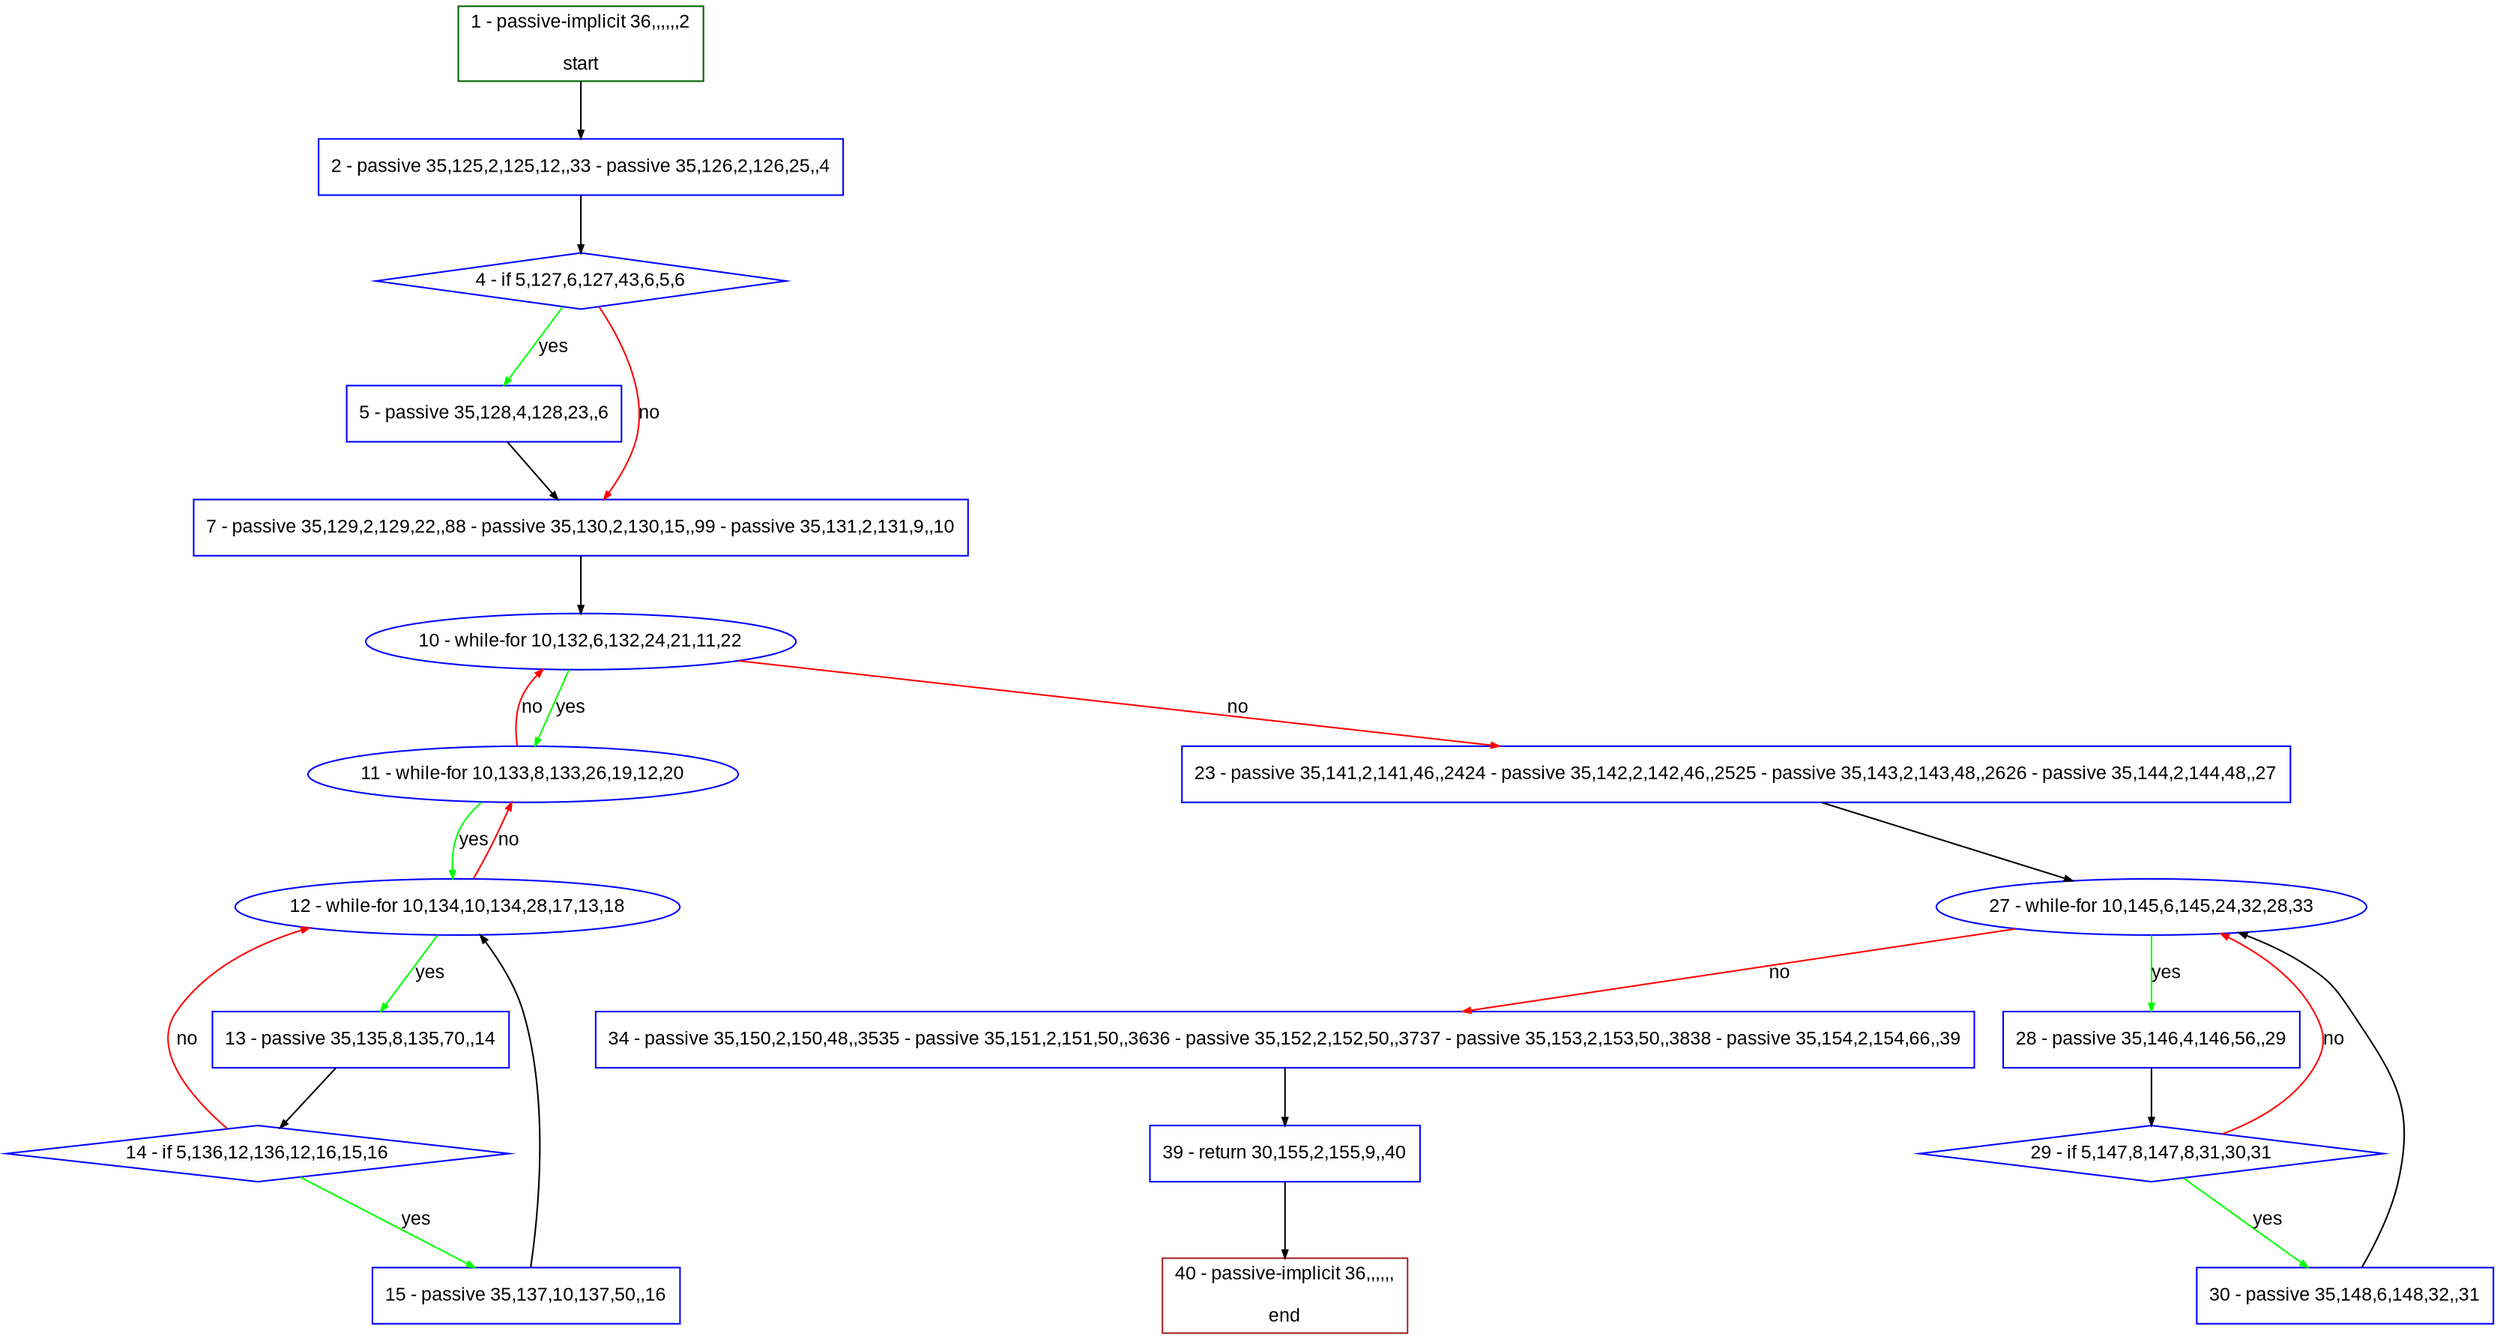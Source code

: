 digraph "" {
  graph [pack="true", label="", fontsize="12", packmode="clust", fontname="Arial", fillcolor="#FFFFCC", bgcolor="white", style="rounded,filled", compound="true"];
  node [node_initialized="no", label="", color="grey", fontsize="12", fillcolor="white", fontname="Arial", style="filled", shape="rectangle", compound="true", fixedsize="false"];
  edge [fontcolor="black", arrowhead="normal", arrowtail="none", arrowsize="0.5", ltail="", label="", color="black", fontsize="12", lhead="", fontname="Arial", dir="forward", compound="true"];
  __N1 [label="2 - passive 35,125,2,125,12,,33 - passive 35,126,2,126,25,,4", color="#0000ff", fillcolor="#ffffff", style="filled", shape="box"];
  __N2 [label="1 - passive-implicit 36,,,,,,2\n\nstart", color="#006400", fillcolor="#ffffff", style="filled", shape="box"];
  __N3 [label="4 - if 5,127,6,127,43,6,5,6", color="#0000ff", fillcolor="#ffffff", style="filled", shape="diamond"];
  __N4 [label="5 - passive 35,128,4,128,23,,6", color="#0000ff", fillcolor="#ffffff", style="filled", shape="box"];
  __N5 [label="7 - passive 35,129,2,129,22,,88 - passive 35,130,2,130,15,,99 - passive 35,131,2,131,9,,10", color="#0000ff", fillcolor="#ffffff", style="filled", shape="box"];
  __N6 [label="10 - while-for 10,132,6,132,24,21,11,22", color="#0000ff", fillcolor="#ffffff", style="filled", shape="oval"];
  __N7 [label="11 - while-for 10,133,8,133,26,19,12,20", color="#0000ff", fillcolor="#ffffff", style="filled", shape="oval"];
  __N8 [label="23 - passive 35,141,2,141,46,,2424 - passive 35,142,2,142,46,,2525 - passive 35,143,2,143,48,,2626 - passive 35,144,2,144,48,,27", color="#0000ff", fillcolor="#ffffff", style="filled", shape="box"];
  __N9 [label="12 - while-for 10,134,10,134,28,17,13,18", color="#0000ff", fillcolor="#ffffff", style="filled", shape="oval"];
  __N10 [label="13 - passive 35,135,8,135,70,,14", color="#0000ff", fillcolor="#ffffff", style="filled", shape="box"];
  __N11 [label="14 - if 5,136,12,136,12,16,15,16", color="#0000ff", fillcolor="#ffffff", style="filled", shape="diamond"];
  __N12 [label="15 - passive 35,137,10,137,50,,16", color="#0000ff", fillcolor="#ffffff", style="filled", shape="box"];
  __N13 [label="27 - while-for 10,145,6,145,24,32,28,33", color="#0000ff", fillcolor="#ffffff", style="filled", shape="oval"];
  __N14 [label="28 - passive 35,146,4,146,56,,29", color="#0000ff", fillcolor="#ffffff", style="filled", shape="box"];
  __N15 [label="34 - passive 35,150,2,150,48,,3535 - passive 35,151,2,151,50,,3636 - passive 35,152,2,152,50,,3737 - passive 35,153,2,153,50,,3838 - passive 35,154,2,154,66,,39", color="#0000ff", fillcolor="#ffffff", style="filled", shape="box"];
  __N16 [label="29 - if 5,147,8,147,8,31,30,31", color="#0000ff", fillcolor="#ffffff", style="filled", shape="diamond"];
  __N17 [label="30 - passive 35,148,6,148,32,,31", color="#0000ff", fillcolor="#ffffff", style="filled", shape="box"];
  __N18 [label="39 - return 30,155,2,155,9,,40", color="#0000ff", fillcolor="#ffffff", style="filled", shape="box"];
  __N19 [label="40 - passive-implicit 36,,,,,,\n\nend", color="#a52a2a", fillcolor="#ffffff", style="filled", shape="box"];
  __N2 -> __N1 [arrowhead="normal", arrowtail="none", color="#000000", label="", dir="forward"];
  __N1 -> __N3 [arrowhead="normal", arrowtail="none", color="#000000", label="", dir="forward"];
  __N3 -> __N4 [arrowhead="normal", arrowtail="none", color="#00ff00", label="yes", dir="forward"];
  __N3 -> __N5 [arrowhead="normal", arrowtail="none", color="#ff0000", label="no", dir="forward"];
  __N4 -> __N5 [arrowhead="normal", arrowtail="none", color="#000000", label="", dir="forward"];
  __N5 -> __N6 [arrowhead="normal", arrowtail="none", color="#000000", label="", dir="forward"];
  __N6 -> __N7 [arrowhead="normal", arrowtail="none", color="#00ff00", label="yes", dir="forward"];
  __N7 -> __N6 [arrowhead="normal", arrowtail="none", color="#ff0000", label="no", dir="forward"];
  __N6 -> __N8 [arrowhead="normal", arrowtail="none", color="#ff0000", label="no", dir="forward"];
  __N7 -> __N9 [arrowhead="normal", arrowtail="none", color="#00ff00", label="yes", dir="forward"];
  __N9 -> __N7 [arrowhead="normal", arrowtail="none", color="#ff0000", label="no", dir="forward"];
  __N9 -> __N10 [arrowhead="normal", arrowtail="none", color="#00ff00", label="yes", dir="forward"];
  __N10 -> __N11 [arrowhead="normal", arrowtail="none", color="#000000", label="", dir="forward"];
  __N11 -> __N9 [arrowhead="normal", arrowtail="none", color="#ff0000", label="no", dir="forward"];
  __N11 -> __N12 [arrowhead="normal", arrowtail="none", color="#00ff00", label="yes", dir="forward"];
  __N12 -> __N9 [arrowhead="normal", arrowtail="none", color="#000000", label="", dir="forward"];
  __N8 -> __N13 [arrowhead="normal", arrowtail="none", color="#000000", label="", dir="forward"];
  __N13 -> __N14 [arrowhead="normal", arrowtail="none", color="#00ff00", label="yes", dir="forward"];
  __N13 -> __N15 [arrowhead="normal", arrowtail="none", color="#ff0000", label="no", dir="forward"];
  __N14 -> __N16 [arrowhead="normal", arrowtail="none", color="#000000", label="", dir="forward"];
  __N16 -> __N13 [arrowhead="normal", arrowtail="none", color="#ff0000", label="no", dir="forward"];
  __N16 -> __N17 [arrowhead="normal", arrowtail="none", color="#00ff00", label="yes", dir="forward"];
  __N17 -> __N13 [arrowhead="normal", arrowtail="none", color="#000000", label="", dir="forward"];
  __N15 -> __N18 [arrowhead="normal", arrowtail="none", color="#000000", label="", dir="forward"];
  __N18 -> __N19 [arrowhead="normal", arrowtail="none", color="#000000", label="", dir="forward"];
}
